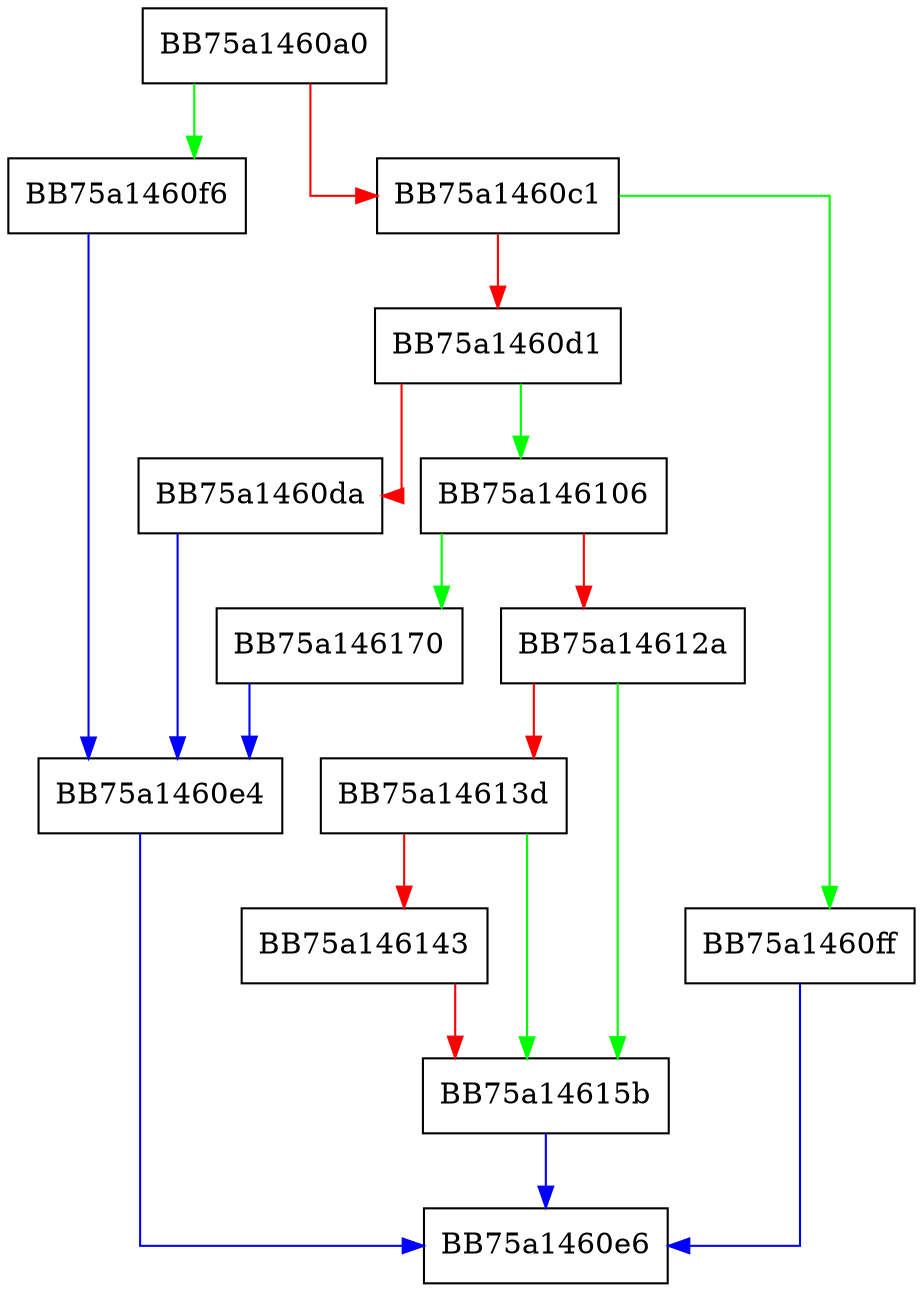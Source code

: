 digraph GetSize {
  node [shape="box"];
  graph [splines=ortho];
  BB75a1460a0 -> BB75a1460f6 [color="green"];
  BB75a1460a0 -> BB75a1460c1 [color="red"];
  BB75a1460c1 -> BB75a1460ff [color="green"];
  BB75a1460c1 -> BB75a1460d1 [color="red"];
  BB75a1460d1 -> BB75a146106 [color="green"];
  BB75a1460d1 -> BB75a1460da [color="red"];
  BB75a1460da -> BB75a1460e4 [color="blue"];
  BB75a1460e4 -> BB75a1460e6 [color="blue"];
  BB75a1460f6 -> BB75a1460e4 [color="blue"];
  BB75a1460ff -> BB75a1460e6 [color="blue"];
  BB75a146106 -> BB75a146170 [color="green"];
  BB75a146106 -> BB75a14612a [color="red"];
  BB75a14612a -> BB75a14615b [color="green"];
  BB75a14612a -> BB75a14613d [color="red"];
  BB75a14613d -> BB75a14615b [color="green"];
  BB75a14613d -> BB75a146143 [color="red"];
  BB75a146143 -> BB75a14615b [color="red"];
  BB75a14615b -> BB75a1460e6 [color="blue"];
  BB75a146170 -> BB75a1460e4 [color="blue"];
}